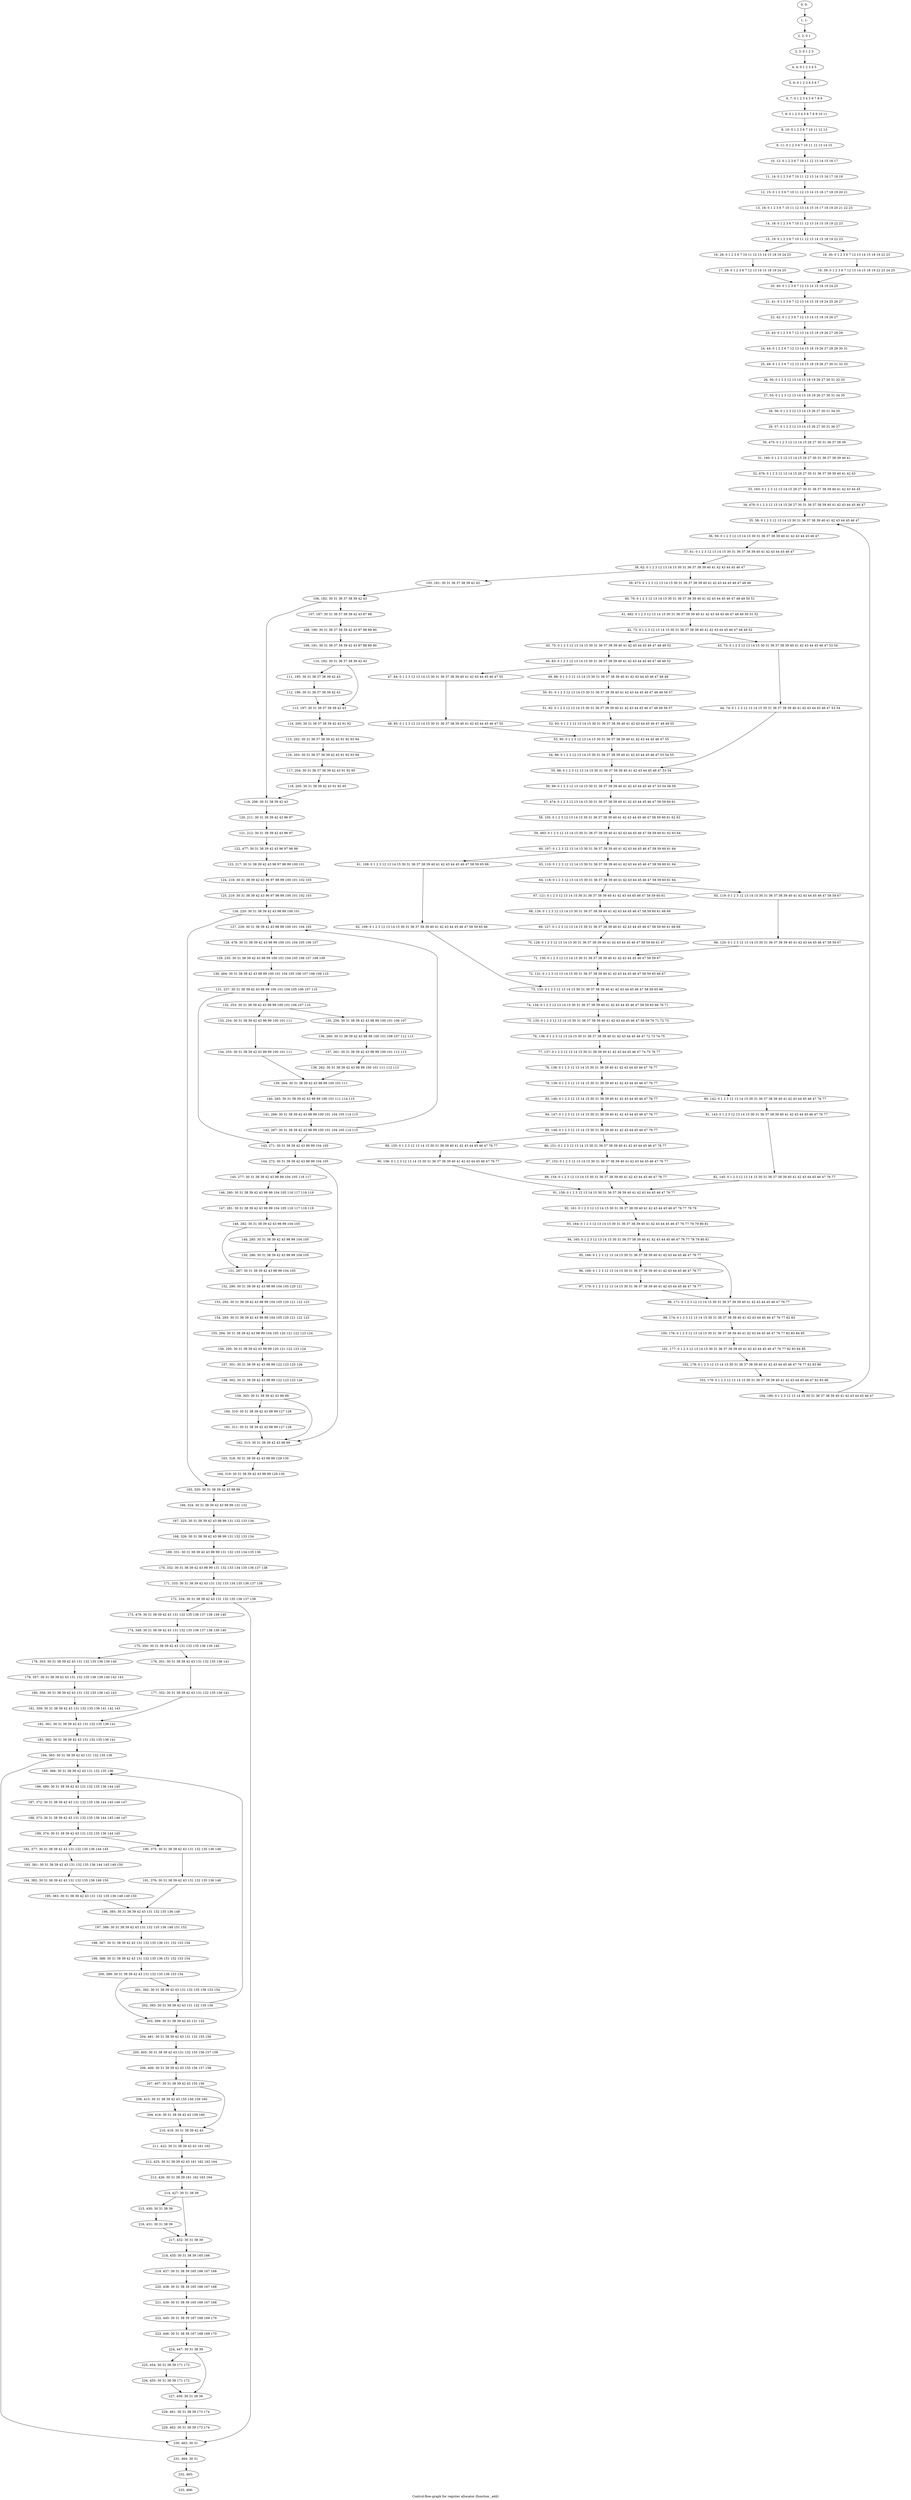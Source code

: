 digraph G {
graph [label="Control-flow-graph for register allocator (function _add)"]
0[label="0, 0: "];
1[label="1, 1: "];
2[label="2, 2: 0 1 "];
3[label="3, 3: 0 1 2 3 "];
4[label="4, 4: 0 1 2 3 4 5 "];
5[label="5, 6: 0 1 2 3 4 5 6 7 "];
6[label="6, 7: 0 1 2 3 4 5 6 7 8 9 "];
7[label="7, 8: 0 1 2 3 4 5 6 7 8 9 10 11 "];
8[label="8, 10: 0 1 2 3 6 7 10 11 12 13 "];
9[label="9, 11: 0 1 2 3 6 7 10 11 12 13 14 15 "];
10[label="10, 12: 0 1 2 3 6 7 10 11 12 13 14 15 16 17 "];
11[label="11, 14: 0 1 2 3 6 7 10 11 12 13 14 15 16 17 18 19 "];
12[label="12, 15: 0 1 2 3 6 7 10 11 12 13 14 15 16 17 18 19 20 21 "];
13[label="13, 16: 0 1 2 3 6 7 10 11 12 13 14 15 16 17 18 19 20 21 22 23 "];
14[label="14, 18: 0 1 2 3 6 7 10 11 12 13 14 15 18 19 22 23 "];
15[label="15, 19: 0 1 2 3 6 7 10 11 12 13 14 15 18 19 22 23 "];
16[label="16, 28: 0 1 2 3 6 7 10 11 12 13 14 15 18 19 24 25 "];
17[label="17, 29: 0 1 2 3 6 7 12 13 14 15 18 19 24 25 "];
18[label="18, 30: 0 1 2 3 6 7 12 13 14 15 18 19 22 23 "];
19[label="19, 39: 0 1 2 3 6 7 12 13 14 15 18 19 22 23 24 25 "];
20[label="20, 40: 0 1 2 3 6 7 12 13 14 15 18 19 24 25 "];
21[label="21, 41: 0 1 2 3 6 7 12 13 14 15 18 19 24 25 26 27 "];
22[label="22, 42: 0 1 2 3 6 7 12 13 14 15 18 19 26 27 "];
23[label="23, 43: 0 1 2 3 6 7 12 13 14 15 18 19 26 27 28 29 "];
24[label="24, 44: 0 1 2 3 6 7 12 13 14 15 18 19 26 27 28 29 30 31 "];
25[label="25, 49: 0 1 2 3 6 7 12 13 14 15 18 19 26 27 30 31 32 33 "];
26[label="26, 50: 0 1 2 3 12 13 14 15 18 19 26 27 30 31 32 33 "];
27[label="27, 55: 0 1 2 3 12 13 14 15 18 19 26 27 30 31 34 35 "];
28[label="28, 56: 0 1 2 3 12 13 14 15 26 27 30 31 34 35 "];
29[label="29, 57: 0 1 2 3 12 13 14 15 26 27 30 31 36 37 "];
30[label="30, 475: 0 1 2 3 12 13 14 15 26 27 30 31 36 37 38 39 "];
31[label="31, 160: 0 1 2 3 12 13 14 15 26 27 30 31 36 37 38 39 40 41 "];
32[label="32, 476: 0 1 2 3 12 13 14 15 26 27 30 31 36 37 38 39 40 41 42 43 "];
33[label="33, 163: 0 1 2 3 12 13 14 15 26 27 30 31 36 37 38 39 40 41 42 43 44 45 "];
34[label="34, 470: 0 1 2 3 12 13 14 15 26 27 30 31 36 37 38 39 40 41 42 43 44 45 46 47 "];
35[label="35, 58: 0 1 2 3 12 13 14 15 30 31 36 37 38 39 40 41 42 43 44 45 46 47 "];
36[label="36, 59: 0 1 2 3 12 13 14 15 30 31 36 37 38 39 40 41 42 43 44 45 46 47 "];
37[label="37, 61: 0 1 2 3 12 13 14 15 30 31 36 37 38 39 40 41 42 43 44 45 46 47 "];
38[label="38, 62: 0 1 2 3 12 13 14 15 30 31 36 37 38 39 40 41 42 43 44 45 46 47 "];
39[label="39, 473: 0 1 2 3 12 13 14 15 30 31 36 37 38 39 40 41 42 43 44 45 46 47 48 49 "];
40[label="40, 70: 0 1 2 3 12 13 14 15 30 31 36 37 38 39 40 41 42 43 44 45 46 47 48 49 50 51 "];
41[label="41, 482: 0 1 2 3 12 13 14 15 30 31 36 37 38 39 40 41 42 43 44 45 46 47 48 49 50 51 52 "];
42[label="42, 72: 0 1 2 3 12 13 14 15 30 31 36 37 38 39 40 41 42 43 44 45 46 47 48 49 52 "];
43[label="43, 73: 0 1 2 3 12 13 14 15 30 31 36 37 38 39 40 41 42 43 44 45 46 47 53 54 "];
44[label="44, 74: 0 1 2 3 12 13 14 15 30 31 36 37 38 39 40 41 42 43 44 45 46 47 53 54 "];
45[label="45, 75: 0 1 2 3 12 13 14 15 30 31 36 37 38 39 40 41 42 43 44 45 46 47 48 49 52 "];
46[label="46, 83: 0 1 2 3 12 13 14 15 30 31 36 37 38 39 40 41 42 43 44 45 46 47 48 49 52 "];
47[label="47, 84: 0 1 2 3 12 13 14 15 30 31 36 37 38 39 40 41 42 43 44 45 46 47 55 "];
48[label="48, 85: 0 1 2 3 12 13 14 15 30 31 36 37 38 39 40 41 42 43 44 45 46 47 55 "];
49[label="49, 86: 0 1 2 3 12 13 14 15 30 31 36 37 38 39 40 41 42 43 44 45 46 47 48 49 "];
50[label="50, 91: 0 1 2 3 12 13 14 15 30 31 36 37 38 39 40 41 42 43 44 45 46 47 48 49 56 57 "];
51[label="51, 92: 0 1 2 3 12 13 14 15 30 31 36 37 38 39 40 41 42 43 44 45 46 47 48 49 56 57 "];
52[label="52, 93: 0 1 2 3 12 13 14 15 30 31 36 37 38 39 40 41 42 43 44 45 46 47 48 49 55 "];
53[label="53, 95: 0 1 2 3 12 13 14 15 30 31 36 37 38 39 40 41 42 43 44 45 46 47 55 "];
54[label="54, 96: 0 1 2 3 12 13 14 15 30 31 36 37 38 39 40 41 42 43 44 45 46 47 53 54 55 "];
55[label="55, 98: 0 1 2 3 12 13 14 15 30 31 36 37 38 39 40 41 42 43 44 45 46 47 53 54 "];
56[label="56, 99: 0 1 2 3 12 13 14 15 30 31 36 37 38 39 40 41 42 43 44 45 46 47 53 54 58 59 "];
57[label="57, 474: 0 1 2 3 12 13 14 15 30 31 36 37 38 39 40 41 42 43 44 45 46 47 58 59 60 61 "];
58[label="58, 105: 0 1 2 3 12 13 14 15 30 31 36 37 38 39 40 41 42 43 44 45 46 47 58 59 60 61 62 63 "];
59[label="59, 483: 0 1 2 3 12 13 14 15 30 31 36 37 38 39 40 41 42 43 44 45 46 47 58 59 60 61 62 63 64 "];
60[label="60, 107: 0 1 2 3 12 13 14 15 30 31 36 37 38 39 40 41 42 43 44 45 46 47 58 59 60 61 64 "];
61[label="61, 108: 0 1 2 3 12 13 14 15 30 31 36 37 38 39 40 41 42 43 44 45 46 47 58 59 65 66 "];
62[label="62, 109: 0 1 2 3 12 13 14 15 30 31 36 37 38 39 40 41 42 43 44 45 46 47 58 59 65 66 "];
63[label="63, 110: 0 1 2 3 12 13 14 15 30 31 36 37 38 39 40 41 42 43 44 45 46 47 58 59 60 61 64 "];
64[label="64, 118: 0 1 2 3 12 13 14 15 30 31 36 37 38 39 40 41 42 43 44 45 46 47 58 59 60 61 64 "];
65[label="65, 119: 0 1 2 3 12 13 14 15 30 31 36 37 38 39 40 41 42 43 44 45 46 47 58 59 67 "];
66[label="66, 120: 0 1 2 3 12 13 14 15 30 31 36 37 38 39 40 41 42 43 44 45 46 47 58 59 67 "];
67[label="67, 121: 0 1 2 3 12 13 14 15 30 31 36 37 38 39 40 41 42 43 44 45 46 47 58 59 60 61 "];
68[label="68, 126: 0 1 2 3 12 13 14 15 30 31 36 37 38 39 40 41 42 43 44 45 46 47 58 59 60 61 68 69 "];
69[label="69, 127: 0 1 2 3 12 13 14 15 30 31 36 37 38 39 40 41 42 43 44 45 46 47 58 59 60 61 68 69 "];
70[label="70, 128: 0 1 2 3 12 13 14 15 30 31 36 37 38 39 40 41 42 43 44 45 46 47 58 59 60 61 67 "];
71[label="71, 130: 0 1 2 3 12 13 14 15 30 31 36 37 38 39 40 41 42 43 44 45 46 47 58 59 67 "];
72[label="72, 131: 0 1 2 3 12 13 14 15 30 31 36 37 38 39 40 41 42 43 44 45 46 47 58 59 65 66 67 "];
73[label="73, 133: 0 1 2 3 12 13 14 15 30 31 36 37 38 39 40 41 42 43 44 45 46 47 58 59 65 66 "];
74[label="74, 134: 0 1 2 3 12 13 14 15 30 31 36 37 38 39 40 41 42 43 44 45 46 47 58 59 65 66 70 71 "];
75[label="75, 135: 0 1 2 3 12 13 14 15 30 31 36 37 38 39 40 41 42 43 44 45 46 47 58 59 70 71 72 73 "];
76[label="76, 136: 0 1 2 3 12 13 14 15 30 31 36 37 38 39 40 41 42 43 44 45 46 47 72 73 74 75 "];
77[label="77, 137: 0 1 2 3 12 13 14 15 30 31 38 39 40 41 42 43 44 45 46 47 74 75 76 77 "];
78[label="78, 138: 0 1 2 3 12 13 14 15 30 31 38 39 40 41 42 43 44 45 46 47 76 77 "];
79[label="79, 139: 0 1 2 3 12 13 14 15 30 31 38 39 40 41 42 43 44 45 46 47 76 77 "];
80[label="80, 142: 0 1 2 3 12 13 14 15 30 31 36 37 38 39 40 41 42 43 44 45 46 47 76 77 "];
81[label="81, 143: 0 1 2 3 12 13 14 15 30 31 36 37 38 39 40 41 42 43 44 45 46 47 76 77 "];
82[label="82, 145: 0 1 2 3 12 13 14 15 30 31 36 37 38 39 40 41 42 43 44 45 46 47 76 77 "];
83[label="83, 146: 0 1 2 3 12 13 14 15 30 31 38 39 40 41 42 43 44 45 46 47 76 77 "];
84[label="84, 147: 0 1 2 3 12 13 14 15 30 31 38 39 40 41 42 43 44 45 46 47 76 77 "];
85[label="85, 148: 0 1 2 3 12 13 14 15 30 31 38 39 40 41 42 43 44 45 46 47 76 77 "];
86[label="86, 151: 0 1 2 3 12 13 14 15 30 31 36 37 38 39 40 41 42 43 44 45 46 47 76 77 "];
87[label="87, 152: 0 1 2 3 12 13 14 15 30 31 36 37 38 39 40 41 42 43 44 45 46 47 76 77 "];
88[label="88, 154: 0 1 2 3 12 13 14 15 30 31 36 37 38 39 40 41 42 43 44 45 46 47 76 77 "];
89[label="89, 155: 0 1 2 3 12 13 14 15 30 31 38 39 40 41 42 43 44 45 46 47 76 77 "];
90[label="90, 156: 0 1 2 3 12 13 14 15 30 31 36 37 38 39 40 41 42 43 44 45 46 47 76 77 "];
91[label="91, 158: 0 1 2 3 12 13 14 15 30 31 36 37 38 39 40 41 42 43 44 45 46 47 76 77 "];
92[label="92, 161: 0 1 2 3 12 13 14 15 30 31 36 37 38 39 40 41 42 43 44 45 46 47 76 77 78 79 "];
93[label="93, 164: 0 1 2 3 12 13 14 15 30 31 36 37 38 39 40 41 42 43 44 45 46 47 76 77 78 79 80 81 "];
94[label="94, 165: 0 1 2 3 12 13 14 15 30 31 36 37 38 39 40 41 42 43 44 45 46 47 76 77 78 79 80 81 "];
95[label="95, 166: 0 1 2 3 12 13 14 15 30 31 36 37 38 39 40 41 42 43 44 45 46 47 76 77 "];
96[label="96, 169: 0 1 2 3 12 13 14 15 30 31 36 37 38 39 40 41 42 43 44 45 46 47 76 77 "];
97[label="97, 170: 0 1 2 3 12 13 14 15 30 31 36 37 38 39 40 41 42 43 44 45 46 47 76 77 "];
98[label="98, 171: 0 1 2 3 12 13 14 15 30 31 36 37 38 39 40 41 42 43 44 45 46 47 76 77 "];
99[label="99, 174: 0 1 2 3 12 13 14 15 30 31 36 37 38 39 40 41 42 43 44 45 46 47 76 77 82 83 "];
100[label="100, 176: 0 1 2 3 12 13 14 15 30 31 36 37 38 39 40 41 42 43 44 45 46 47 76 77 82 83 84 85 "];
101[label="101, 177: 0 1 2 3 12 13 14 15 30 31 36 37 38 39 40 41 42 43 44 45 46 47 76 77 82 83 84 85 "];
102[label="102, 178: 0 1 2 3 12 13 14 15 30 31 36 37 38 39 40 41 42 43 44 45 46 47 76 77 82 83 86 "];
103[label="103, 179: 0 1 2 3 12 13 14 15 30 31 36 37 38 39 40 41 42 43 44 45 46 47 82 83 86 "];
104[label="104, 180: 0 1 2 3 12 13 14 15 30 31 36 37 38 39 40 41 42 43 44 45 46 47 "];
105[label="105, 181: 30 31 36 37 38 39 42 43 "];
106[label="106, 182: 30 31 36 37 38 39 42 43 "];
107[label="107, 187: 30 31 36 37 38 39 42 43 87 88 "];
108[label="108, 190: 30 31 36 37 38 39 42 43 87 88 89 90 "];
109[label="109, 191: 30 31 36 37 38 39 42 43 87 88 89 90 "];
110[label="110, 192: 30 31 36 37 38 39 42 43 "];
111[label="111, 195: 30 31 36 37 38 39 42 43 "];
112[label="112, 196: 30 31 36 37 38 39 42 43 "];
113[label="113, 197: 30 31 36 37 38 39 42 43 "];
114[label="114, 200: 30 31 36 37 38 39 42 43 91 92 "];
115[label="115, 202: 30 31 36 37 38 39 42 43 91 92 93 94 "];
116[label="116, 203: 30 31 36 37 38 39 42 43 91 92 93 94 "];
117[label="117, 204: 30 31 36 37 38 39 42 43 91 92 95 "];
118[label="118, 205: 30 31 38 39 42 43 91 92 95 "];
119[label="119, 206: 30 31 38 39 42 43 "];
120[label="120, 211: 30 31 38 39 42 43 96 97 "];
121[label="121, 212: 30 31 38 39 42 43 96 97 "];
122[label="122, 477: 30 31 38 39 42 43 96 97 98 99 "];
123[label="123, 217: 30 31 38 39 42 43 96 97 98 99 100 101 "];
124[label="124, 218: 30 31 38 39 42 43 96 97 98 99 100 101 102 103 "];
125[label="125, 219: 30 31 38 39 42 43 96 97 98 99 100 101 102 103 "];
126[label="126, 220: 30 31 38 39 42 43 98 99 100 101 "];
127[label="127, 229: 30 31 38 39 42 43 98 99 100 101 104 105 "];
128[label="128, 478: 30 31 38 39 42 43 98 99 100 101 104 105 106 107 "];
129[label="129, 235: 30 31 38 39 42 43 98 99 100 101 104 105 106 107 108 109 "];
130[label="130, 484: 30 31 38 39 42 43 98 99 100 101 104 105 106 107 108 109 110 "];
131[label="131, 237: 30 31 38 39 42 43 98 99 100 101 104 105 106 107 110 "];
132[label="132, 253: 30 31 38 39 42 43 98 99 100 101 106 107 110 "];
133[label="133, 254: 30 31 38 39 42 43 98 99 100 101 111 "];
134[label="134, 255: 30 31 38 39 42 43 98 99 100 101 111 "];
135[label="135, 256: 30 31 38 39 42 43 98 99 100 101 106 107 "];
136[label="136, 260: 30 31 38 39 42 43 98 99 100 101 106 107 112 113 "];
137[label="137, 261: 30 31 38 39 42 43 98 99 100 101 112 113 "];
138[label="138, 262: 30 31 38 39 42 43 98 99 100 101 111 112 113 "];
139[label="139, 264: 30 31 38 39 42 43 98 99 100 101 111 "];
140[label="140, 265: 30 31 38 39 42 43 98 99 100 101 111 114 115 "];
141[label="141, 266: 30 31 38 39 42 43 98 99 100 101 104 105 114 115 "];
142[label="142, 267: 30 31 38 39 42 43 98 99 100 101 104 105 114 115 "];
143[label="143, 271: 30 31 38 39 42 43 98 99 104 105 "];
144[label="144, 272: 30 31 38 39 42 43 98 99 104 105 "];
145[label="145, 277: 30 31 38 39 42 43 98 99 104 105 116 117 "];
146[label="146, 280: 30 31 38 39 42 43 98 99 104 105 116 117 118 119 "];
147[label="147, 281: 30 31 38 39 42 43 98 99 104 105 116 117 118 119 "];
148[label="148, 282: 30 31 38 39 42 43 98 99 104 105 "];
149[label="149, 285: 30 31 38 39 42 43 98 99 104 105 "];
150[label="150, 286: 30 31 38 39 42 43 98 99 104 105 "];
151[label="151, 287: 30 31 38 39 42 43 98 99 104 105 "];
152[label="152, 290: 30 31 38 39 42 43 98 99 104 105 120 121 "];
153[label="153, 292: 30 31 38 39 42 43 98 99 104 105 120 121 122 123 "];
154[label="154, 293: 30 31 38 39 42 43 98 99 104 105 120 121 122 123 "];
155[label="155, 294: 30 31 38 39 42 43 98 99 104 105 120 121 122 123 124 "];
156[label="156, 295: 30 31 38 39 42 43 98 99 120 121 122 123 124 "];
157[label="157, 301: 30 31 38 39 42 43 98 99 122 123 125 126 "];
158[label="158, 302: 30 31 38 39 42 43 98 99 122 123 125 126 "];
159[label="159, 303: 30 31 38 39 42 43 98 99 "];
160[label="160, 310: 30 31 38 39 42 43 98 99 127 128 "];
161[label="161, 311: 30 31 38 39 42 43 98 99 127 128 "];
162[label="162, 313: 30 31 38 39 42 43 98 99 "];
163[label="163, 318: 30 31 38 39 42 43 98 99 129 130 "];
164[label="164, 319: 30 31 38 39 42 43 98 99 129 130 "];
165[label="165, 320: 30 31 38 39 42 43 98 99 "];
166[label="166, 324: 30 31 38 39 42 43 98 99 131 132 "];
167[label="167, 325: 30 31 38 39 42 43 98 99 131 132 133 134 "];
168[label="168, 326: 30 31 38 39 42 43 98 99 131 132 133 134 "];
169[label="169, 331: 30 31 38 39 42 43 98 99 131 132 133 134 135 136 "];
170[label="170, 332: 30 31 38 39 42 43 98 99 131 132 133 134 135 136 137 138 "];
171[label="171, 333: 30 31 38 39 42 43 131 132 133 134 135 136 137 138 "];
172[label="172, 334: 30 31 38 39 42 43 131 132 135 136 137 138 "];
173[label="173, 479: 30 31 38 39 42 43 131 132 135 136 137 138 139 140 "];
174[label="174, 349: 30 31 38 39 42 43 131 132 135 136 137 138 139 140 "];
175[label="175, 350: 30 31 38 39 42 43 131 132 135 136 139 140 "];
176[label="176, 351: 30 31 38 39 42 43 131 132 135 136 141 "];
177[label="177, 352: 30 31 38 39 42 43 131 132 135 136 141 "];
178[label="178, 353: 30 31 38 39 42 43 131 132 135 136 139 140 "];
179[label="179, 357: 30 31 38 39 42 43 131 132 135 136 139 140 142 143 "];
180[label="180, 358: 30 31 38 39 42 43 131 132 135 136 142 143 "];
181[label="181, 359: 30 31 38 39 42 43 131 132 135 136 141 142 143 "];
182[label="182, 361: 30 31 38 39 42 43 131 132 135 136 141 "];
183[label="183, 362: 30 31 38 39 42 43 131 132 135 136 141 "];
184[label="184, 363: 30 31 38 39 42 43 131 132 135 136 "];
185[label="185, 366: 30 31 38 39 42 43 131 132 135 136 "];
186[label="186, 480: 30 31 38 39 42 43 131 132 135 136 144 145 "];
187[label="187, 372: 30 31 38 39 42 43 131 132 135 136 144 145 146 147 "];
188[label="188, 373: 30 31 38 39 42 43 131 132 135 136 144 145 146 147 "];
189[label="189, 374: 30 31 38 39 42 43 131 132 135 136 144 145 "];
190[label="190, 375: 30 31 38 39 42 43 131 132 135 136 148 "];
191[label="191, 376: 30 31 38 39 42 43 131 132 135 136 148 "];
192[label="192, 377: 30 31 38 39 42 43 131 132 135 136 144 145 "];
193[label="193, 381: 30 31 38 39 42 43 131 132 135 136 144 145 149 150 "];
194[label="194, 382: 30 31 38 39 42 43 131 132 135 136 149 150 "];
195[label="195, 383: 30 31 38 39 42 43 131 132 135 136 148 149 150 "];
196[label="196, 385: 30 31 38 39 42 43 131 132 135 136 148 "];
197[label="197, 386: 30 31 38 39 42 43 131 132 135 136 148 151 152 "];
198[label="198, 387: 30 31 38 39 42 43 131 132 135 136 151 152 153 154 "];
199[label="199, 388: 30 31 38 39 42 43 131 132 135 136 151 152 153 154 "];
200[label="200, 389: 30 31 38 39 42 43 131 132 135 136 153 154 "];
201[label="201, 392: 30 31 38 39 42 43 131 132 135 136 153 154 "];
202[label="202, 393: 30 31 38 39 42 43 131 132 135 136 "];
203[label="203, 399: 30 31 38 39 42 43 131 132 "];
204[label="204, 481: 30 31 38 39 42 43 131 132 155 156 "];
205[label="205, 405: 30 31 38 39 42 43 131 132 155 156 157 158 "];
206[label="206, 406: 30 31 38 39 42 43 155 156 157 158 "];
207[label="207, 407: 30 31 38 39 42 43 155 156 "];
208[label="208, 415: 30 31 38 39 42 43 155 156 159 160 "];
209[label="209, 416: 30 31 38 39 42 43 159 160 "];
210[label="210, 419: 30 31 38 39 42 43 "];
211[label="211, 422: 30 31 38 39 42 43 161 162 "];
212[label="212, 425: 30 31 38 39 42 43 161 162 163 164 "];
213[label="213, 426: 30 31 38 39 161 162 163 164 "];
214[label="214, 427: 30 31 38 39 "];
215[label="215, 430: 30 31 38 39 "];
216[label="216, 431: 30 31 38 39 "];
217[label="217, 432: 30 31 38 39 "];
218[label="218, 435: 30 31 38 39 165 166 "];
219[label="219, 437: 30 31 38 39 165 166 167 168 "];
220[label="220, 438: 30 31 38 39 165 166 167 168 "];
221[label="221, 439: 30 31 38 39 165 166 167 168 "];
222[label="222, 445: 30 31 38 39 167 168 169 170 "];
223[label="223, 446: 30 31 38 39 167 168 169 170 "];
224[label="224, 447: 30 31 38 39 "];
225[label="225, 454: 30 31 38 39 171 172 "];
226[label="226, 455: 30 31 38 39 171 172 "];
227[label="227, 456: 30 31 38 39 "];
228[label="228, 461: 30 31 38 39 173 174 "];
229[label="229, 462: 30 31 38 39 173 174 "];
230[label="230, 463: 30 31 "];
231[label="231, 464: 30 31 "];
232[label="232, 465: "];
233[label="233, 466: "];
0->1 ;
1->2 ;
2->3 ;
3->4 ;
4->5 ;
5->6 ;
6->7 ;
7->8 ;
8->9 ;
9->10 ;
10->11 ;
11->12 ;
12->13 ;
13->14 ;
14->15 ;
15->16 ;
15->18 ;
16->17 ;
17->20 ;
18->19 ;
19->20 ;
20->21 ;
21->22 ;
22->23 ;
23->24 ;
24->25 ;
25->26 ;
26->27 ;
27->28 ;
28->29 ;
29->30 ;
30->31 ;
31->32 ;
32->33 ;
33->34 ;
34->35 ;
35->36 ;
36->37 ;
37->38 ;
38->39 ;
38->105 ;
39->40 ;
40->41 ;
41->42 ;
42->43 ;
42->45 ;
43->44 ;
44->55 ;
45->46 ;
46->47 ;
46->49 ;
47->48 ;
48->53 ;
49->50 ;
50->51 ;
51->52 ;
52->53 ;
53->54 ;
54->55 ;
55->56 ;
56->57 ;
57->58 ;
58->59 ;
59->60 ;
60->61 ;
60->63 ;
61->62 ;
62->73 ;
63->64 ;
64->65 ;
64->67 ;
65->66 ;
66->71 ;
67->68 ;
68->69 ;
69->70 ;
70->71 ;
71->72 ;
72->73 ;
73->74 ;
74->75 ;
75->76 ;
76->77 ;
77->78 ;
78->79 ;
79->80 ;
79->83 ;
80->81 ;
81->82 ;
82->91 ;
83->84 ;
84->85 ;
85->86 ;
85->89 ;
86->87 ;
87->88 ;
88->91 ;
89->90 ;
90->91 ;
91->92 ;
92->93 ;
93->94 ;
94->95 ;
95->96 ;
95->98 ;
96->97 ;
97->98 ;
98->99 ;
99->100 ;
100->101 ;
101->102 ;
102->103 ;
103->104 ;
104->35 ;
105->106 ;
106->107 ;
106->119 ;
107->108 ;
108->109 ;
109->110 ;
110->111 ;
110->113 ;
111->112 ;
112->113 ;
113->114 ;
114->115 ;
115->116 ;
116->117 ;
117->118 ;
118->119 ;
119->120 ;
120->121 ;
121->122 ;
122->123 ;
123->124 ;
124->125 ;
125->126 ;
126->127 ;
126->165 ;
127->128 ;
128->129 ;
129->130 ;
130->131 ;
131->132 ;
131->143 ;
132->133 ;
132->135 ;
133->134 ;
134->139 ;
135->136 ;
136->137 ;
137->138 ;
138->139 ;
139->140 ;
140->141 ;
141->142 ;
142->143 ;
142->127 ;
143->144 ;
144->145 ;
144->162 ;
145->146 ;
146->147 ;
147->148 ;
148->149 ;
148->151 ;
149->150 ;
150->151 ;
151->152 ;
152->153 ;
153->154 ;
154->155 ;
155->156 ;
156->157 ;
157->158 ;
158->159 ;
159->160 ;
159->162 ;
160->161 ;
161->162 ;
162->163 ;
163->164 ;
164->165 ;
165->166 ;
166->167 ;
167->168 ;
168->169 ;
169->170 ;
170->171 ;
171->172 ;
172->173 ;
172->230 ;
173->174 ;
174->175 ;
175->176 ;
175->178 ;
176->177 ;
177->182 ;
178->179 ;
179->180 ;
180->181 ;
181->182 ;
182->183 ;
183->184 ;
184->185 ;
184->230 ;
185->186 ;
186->187 ;
187->188 ;
188->189 ;
189->190 ;
189->192 ;
190->191 ;
191->196 ;
192->193 ;
193->194 ;
194->195 ;
195->196 ;
196->197 ;
197->198 ;
198->199 ;
199->200 ;
200->201 ;
200->203 ;
201->202 ;
202->203 ;
202->185 ;
203->204 ;
204->205 ;
205->206 ;
206->207 ;
207->208 ;
207->210 ;
208->209 ;
209->210 ;
210->211 ;
211->212 ;
212->213 ;
213->214 ;
214->215 ;
214->217 ;
215->216 ;
216->217 ;
217->218 ;
218->219 ;
219->220 ;
220->221 ;
221->222 ;
222->223 ;
223->224 ;
224->225 ;
224->227 ;
225->226 ;
226->227 ;
227->228 ;
228->229 ;
229->230 ;
230->231 ;
231->232 ;
232->233 ;
}
